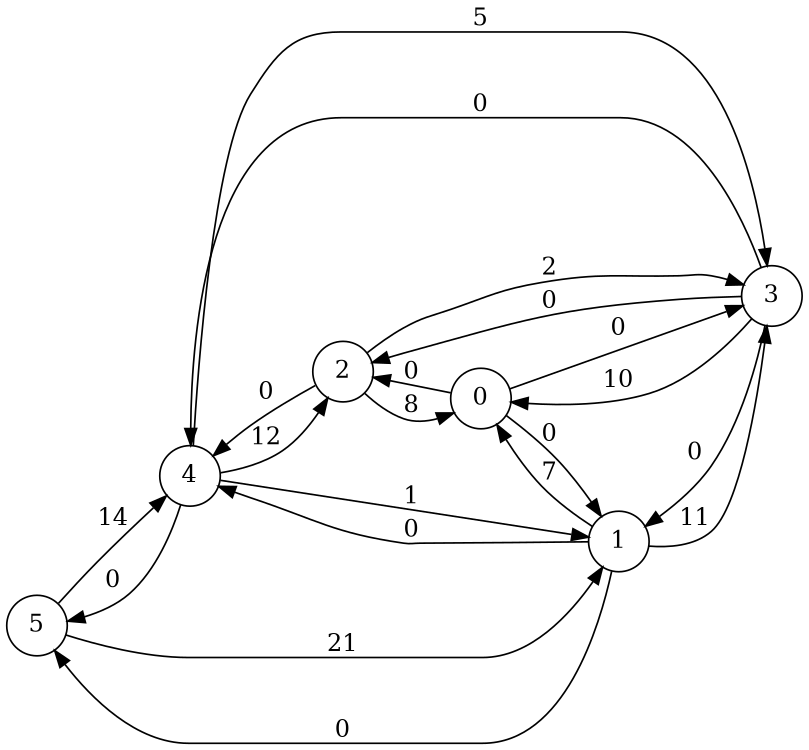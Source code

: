 digraph my_graph {
    rankdir=LR;
    size="8,5"
    node [shape = circle];
    5 -> 4 [label="14"];
    5 -> 1 [label="21"];
    4 -> 5 [label="0"];
    4 -> 1 [label="1"];
    4 -> 3 [label="5"];
    4 -> 2 [label="12"];
    1 -> 5 [label="0"];
    1 -> 4 [label="0"];
    1 -> 3 [label="11"];
    1 -> 0 [label="7"];
    3 -> 1 [label="0"];
    3 -> 2 [label="0"];
    3 -> 4 [label="0"];
    3 -> 0 [label="10"];
    0 -> 1 [label="0"];
    0 -> 3 [label="0"];
    0 -> 2 [label="0"];
    2 -> 3 [label="2"];
    2 -> 4 [label="0"];
    2 -> 0 [label="8"];
}
